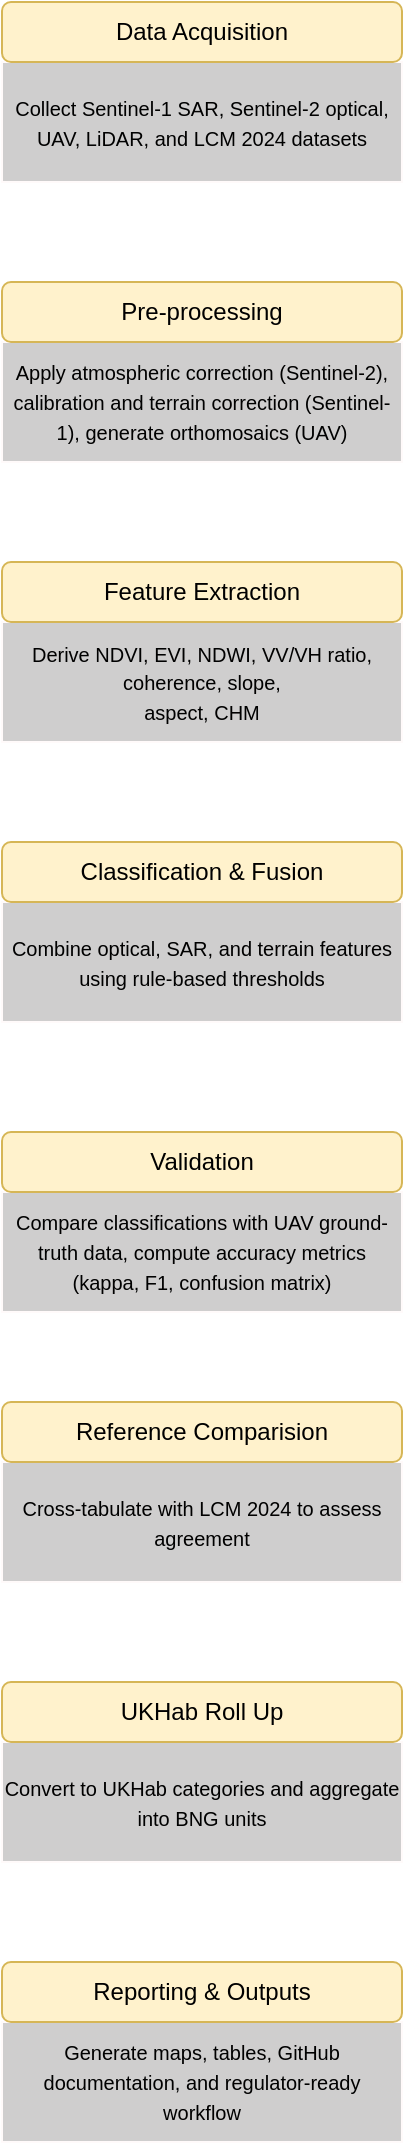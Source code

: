 <mxfile version="28.2.7">
  <diagram name="Page-1" id="4CND9Cj8ioIALWmbR7e8">
    <mxGraphModel dx="1418" dy="786" grid="1" gridSize="10" guides="1" tooltips="1" connect="1" arrows="1" fold="1" page="1" pageScale="1" pageWidth="827" pageHeight="1169" math="0" shadow="0">
      <root>
        <mxCell id="0" />
        <mxCell id="1" parent="0" />
        <mxCell id="IO0VPzGQ15ZabrI9DThW-30" value="" style="group" vertex="1" connectable="0" parent="1">
          <mxGeometry x="160" y="20" width="200" height="90" as="geometry" />
        </mxCell>
        <mxCell id="IO0VPzGQ15ZabrI9DThW-29" value="&lt;span style=&quot;line-height: 115%; font-family: Aptos, sans-serif;&quot;&gt;&lt;font style=&quot;font-size: 10px;&quot;&gt;Collect Sentinel-1 SAR, Sentinel-2 optical, UAV, LiDAR, and LCM 2024 datasets&lt;/font&gt;&lt;/span&gt;" style="rounded=0;whiteSpace=wrap;html=1;align=center;strokeColor=light-dark(#fffafa, #ededed);fillColor=light-dark(#cfcece, #ededed);" vertex="1" parent="IO0VPzGQ15ZabrI9DThW-30">
          <mxGeometry y="30" width="200" height="60" as="geometry" />
        </mxCell>
        <mxCell id="IO0VPzGQ15ZabrI9DThW-11" value="Data Acquisition" style="rounded=1;whiteSpace=wrap;html=1;fillColor=#fff2cc;strokeColor=#d6b656;" vertex="1" parent="IO0VPzGQ15ZabrI9DThW-30">
          <mxGeometry width="200" height="30" as="geometry" />
        </mxCell>
        <mxCell id="IO0VPzGQ15ZabrI9DThW-31" value="" style="group" vertex="1" connectable="0" parent="1">
          <mxGeometry x="160" y="160" width="200" height="90" as="geometry" />
        </mxCell>
        <mxCell id="IO0VPzGQ15ZabrI9DThW-20" value="&lt;span style=&quot;line-height: 115%; font-family: Aptos, sans-serif;&quot;&gt;&lt;font style=&quot;font-size: 10px;&quot;&gt;Apply atmospheric correction (Sentinel-2), calibration and terrain correction (Sentinel-1), generate orthomosaics (UAV)&lt;/font&gt;&lt;/span&gt;" style="rounded=0;whiteSpace=wrap;html=1;align=center;strokeColor=light-dark(#fffafa, #ededed);fillColor=light-dark(#cfcece, #ededed);" vertex="1" parent="IO0VPzGQ15ZabrI9DThW-31">
          <mxGeometry y="30" width="200" height="60" as="geometry" />
        </mxCell>
        <mxCell id="IO0VPzGQ15ZabrI9DThW-12" value="Pre-processing" style="rounded=1;whiteSpace=wrap;html=1;fillColor=#fff2cc;strokeColor=#d6b656;" vertex="1" parent="IO0VPzGQ15ZabrI9DThW-31">
          <mxGeometry width="200" height="30" as="geometry" />
        </mxCell>
        <mxCell id="IO0VPzGQ15ZabrI9DThW-32" value="" style="group" vertex="1" connectable="0" parent="1">
          <mxGeometry x="160" y="300" width="200" height="90" as="geometry" />
        </mxCell>
        <mxCell id="IO0VPzGQ15ZabrI9DThW-21" value="&lt;div&gt;&lt;span style=&quot;background-color: transparent; color: light-dark(rgb(0, 0, 0), rgb(255, 255, 255)); font-family: Aptos, sans-serif; font-size: 10px;&quot;&gt;Derive NDVI, EVI, NDWI, VV/VH ratio, coherence, slope,&lt;/span&gt;&lt;/div&gt;&lt;div&gt;&lt;font face=&quot;Aptos, sans-serif&quot;&gt;&lt;span style=&quot;font-size: 10px;&quot;&gt;aspect, CHM&lt;/span&gt;&lt;/font&gt;&lt;/div&gt;" style="rounded=0;whiteSpace=wrap;html=1;align=center;strokeColor=light-dark(#fffafa, #ededed);fillColor=light-dark(#cfcece, #ededed);" vertex="1" parent="IO0VPzGQ15ZabrI9DThW-32">
          <mxGeometry y="30" width="200" height="60" as="geometry" />
        </mxCell>
        <mxCell id="IO0VPzGQ15ZabrI9DThW-13" value="Feature Extraction" style="rounded=1;whiteSpace=wrap;html=1;fillColor=#fff2cc;strokeColor=#d6b656;" vertex="1" parent="IO0VPzGQ15ZabrI9DThW-32">
          <mxGeometry width="200" height="30" as="geometry" />
        </mxCell>
        <mxCell id="IO0VPzGQ15ZabrI9DThW-33" value="" style="group" vertex="1" connectable="0" parent="1">
          <mxGeometry x="160" y="440" width="200" height="90" as="geometry" />
        </mxCell>
        <mxCell id="IO0VPzGQ15ZabrI9DThW-23" value="&lt;span style=&quot;line-height: 115%; font-family: Aptos, sans-serif;&quot;&gt;&lt;font style=&quot;font-size: 10px;&quot;&gt;Combine optical, SAR, and terrain features using rule-based thresholds&lt;/font&gt;&lt;/span&gt;" style="rounded=0;whiteSpace=wrap;html=1;align=center;strokeColor=light-dark(#fffafa, #ededed);fillColor=light-dark(#cfcece, #ededed);" vertex="1" parent="IO0VPzGQ15ZabrI9DThW-33">
          <mxGeometry y="30" width="200" height="60" as="geometry" />
        </mxCell>
        <mxCell id="IO0VPzGQ15ZabrI9DThW-14" value="Classification &amp;amp; Fusion" style="rounded=1;whiteSpace=wrap;html=1;fillColor=#fff2cc;strokeColor=#d6b656;" vertex="1" parent="IO0VPzGQ15ZabrI9DThW-33">
          <mxGeometry width="200" height="30" as="geometry" />
        </mxCell>
        <mxCell id="IO0VPzGQ15ZabrI9DThW-34" value="" style="group" vertex="1" connectable="0" parent="1">
          <mxGeometry x="160" y="585" width="200" height="90" as="geometry" />
        </mxCell>
        <mxCell id="IO0VPzGQ15ZabrI9DThW-24" value="&lt;span style=&quot;line-height: 115%; font-family: Aptos, sans-serif;&quot;&gt;&lt;font style=&quot;font-size: 10px;&quot;&gt;Compare classifications with UAV ground-truth data, compute accuracy metrics (kappa, F1, confusion matrix)&lt;/font&gt;&lt;/span&gt;" style="rounded=0;whiteSpace=wrap;html=1;align=center;strokeColor=light-dark(#fffafa, #ededed);fillColor=light-dark(#cfcece, #ededed);" vertex="1" parent="IO0VPzGQ15ZabrI9DThW-34">
          <mxGeometry y="30" width="200" height="60" as="geometry" />
        </mxCell>
        <mxCell id="IO0VPzGQ15ZabrI9DThW-15" value="Validation" style="rounded=1;whiteSpace=wrap;html=1;fillColor=#fff2cc;strokeColor=#d6b656;" vertex="1" parent="IO0VPzGQ15ZabrI9DThW-34">
          <mxGeometry width="200" height="30" as="geometry" />
        </mxCell>
        <mxCell id="IO0VPzGQ15ZabrI9DThW-35" value="" style="group" vertex="1" connectable="0" parent="1">
          <mxGeometry x="160" y="720" width="200" height="90" as="geometry" />
        </mxCell>
        <mxCell id="IO0VPzGQ15ZabrI9DThW-25" value="&lt;span style=&quot;line-height: 115%; font-family: Aptos, sans-serif;&quot;&gt;&lt;font style=&quot;font-size: 10px;&quot;&gt;Cross-tabulate with LCM 2024 to assess agreement&lt;/font&gt;&lt;/span&gt;" style="rounded=0;whiteSpace=wrap;html=1;align=center;strokeColor=light-dark(#fffafa, #ededed);fillColor=light-dark(#cfcece, #ededed);" vertex="1" parent="IO0VPzGQ15ZabrI9DThW-35">
          <mxGeometry y="30" width="200" height="60" as="geometry" />
        </mxCell>
        <mxCell id="IO0VPzGQ15ZabrI9DThW-16" value="Reference Comparision" style="rounded=1;whiteSpace=wrap;html=1;fillColor=#fff2cc;strokeColor=#d6b656;" vertex="1" parent="IO0VPzGQ15ZabrI9DThW-35">
          <mxGeometry width="200" height="30" as="geometry" />
        </mxCell>
        <mxCell id="IO0VPzGQ15ZabrI9DThW-36" value="" style="group" vertex="1" connectable="0" parent="1">
          <mxGeometry x="160" y="860" width="200" height="90" as="geometry" />
        </mxCell>
        <mxCell id="IO0VPzGQ15ZabrI9DThW-26" value="&lt;span style=&quot;line-height: 115%; font-family: Aptos, sans-serif;&quot;&gt;&lt;font style=&quot;font-size: 10px;&quot;&gt;Convert to UKHab categories and aggregate into BNG units&lt;/font&gt;&lt;/span&gt;" style="rounded=0;whiteSpace=wrap;html=1;align=center;strokeColor=light-dark(#fffafa, #ededed);fillColor=light-dark(#cfcece, #ededed);" vertex="1" parent="IO0VPzGQ15ZabrI9DThW-36">
          <mxGeometry y="30" width="200" height="60" as="geometry" />
        </mxCell>
        <mxCell id="IO0VPzGQ15ZabrI9DThW-17" value="UKHab Roll Up" style="rounded=1;whiteSpace=wrap;html=1;fillColor=#fff2cc;strokeColor=#d6b656;" vertex="1" parent="IO0VPzGQ15ZabrI9DThW-36">
          <mxGeometry width="200" height="30" as="geometry" />
        </mxCell>
        <mxCell id="IO0VPzGQ15ZabrI9DThW-37" value="" style="group" vertex="1" connectable="0" parent="1">
          <mxGeometry x="160" y="1000" width="200" height="90" as="geometry" />
        </mxCell>
        <mxCell id="IO0VPzGQ15ZabrI9DThW-27" value="&lt;span style=&quot;line-height: 115%; font-family: Aptos, sans-serif;&quot;&gt;&lt;font style=&quot;font-size: 10px;&quot;&gt;Generate maps, tables, GitHub documentation, and regulator-ready workflow&lt;/font&gt;&lt;/span&gt;" style="rounded=0;whiteSpace=wrap;html=1;align=center;strokeColor=light-dark(#fffafa, #ededed);fillColor=light-dark(#cfcece, #ededed);" vertex="1" parent="IO0VPzGQ15ZabrI9DThW-37">
          <mxGeometry y="30" width="200" height="60" as="geometry" />
        </mxCell>
        <mxCell id="IO0VPzGQ15ZabrI9DThW-18" value="Reporting &amp;amp; Outputs" style="rounded=1;whiteSpace=wrap;html=1;fillColor=#fff2cc;strokeColor=#d6b656;" vertex="1" parent="IO0VPzGQ15ZabrI9DThW-37">
          <mxGeometry width="200" height="30" as="geometry" />
        </mxCell>
      </root>
    </mxGraphModel>
  </diagram>
</mxfile>
